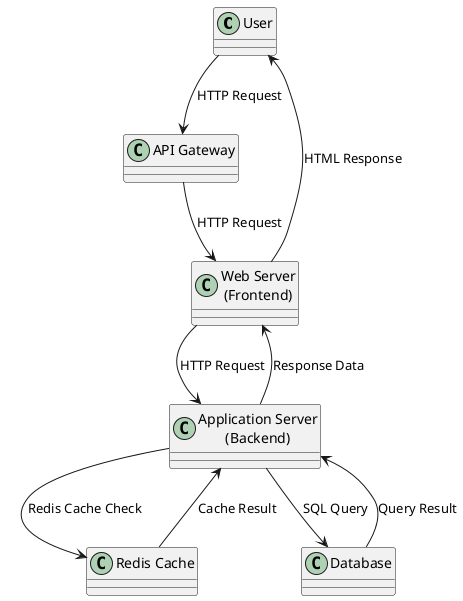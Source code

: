 @startuml
!define RECTANGLE class

RECTANGLE "User" as User
RECTANGLE "API Gateway" as Gate
RECTANGLE "Web Server\n(Frontend)" as Web
RECTANGLE "Redis Cache" as Cache
RECTANGLE "Application Server\n(Backend)" as App
RECTANGLE "Database" as DB

User --> Gate : HTTP Request
Gate --> Web : HTTP Request
Web --> App : HTTP Request
App --> DB : SQL Query
App --> Cache : Redis Cache Check
DB --> App : Query Result
Cache --> App : Cache Result
App --> Web : Response Data
Web --> User : HTML Response

@enduml